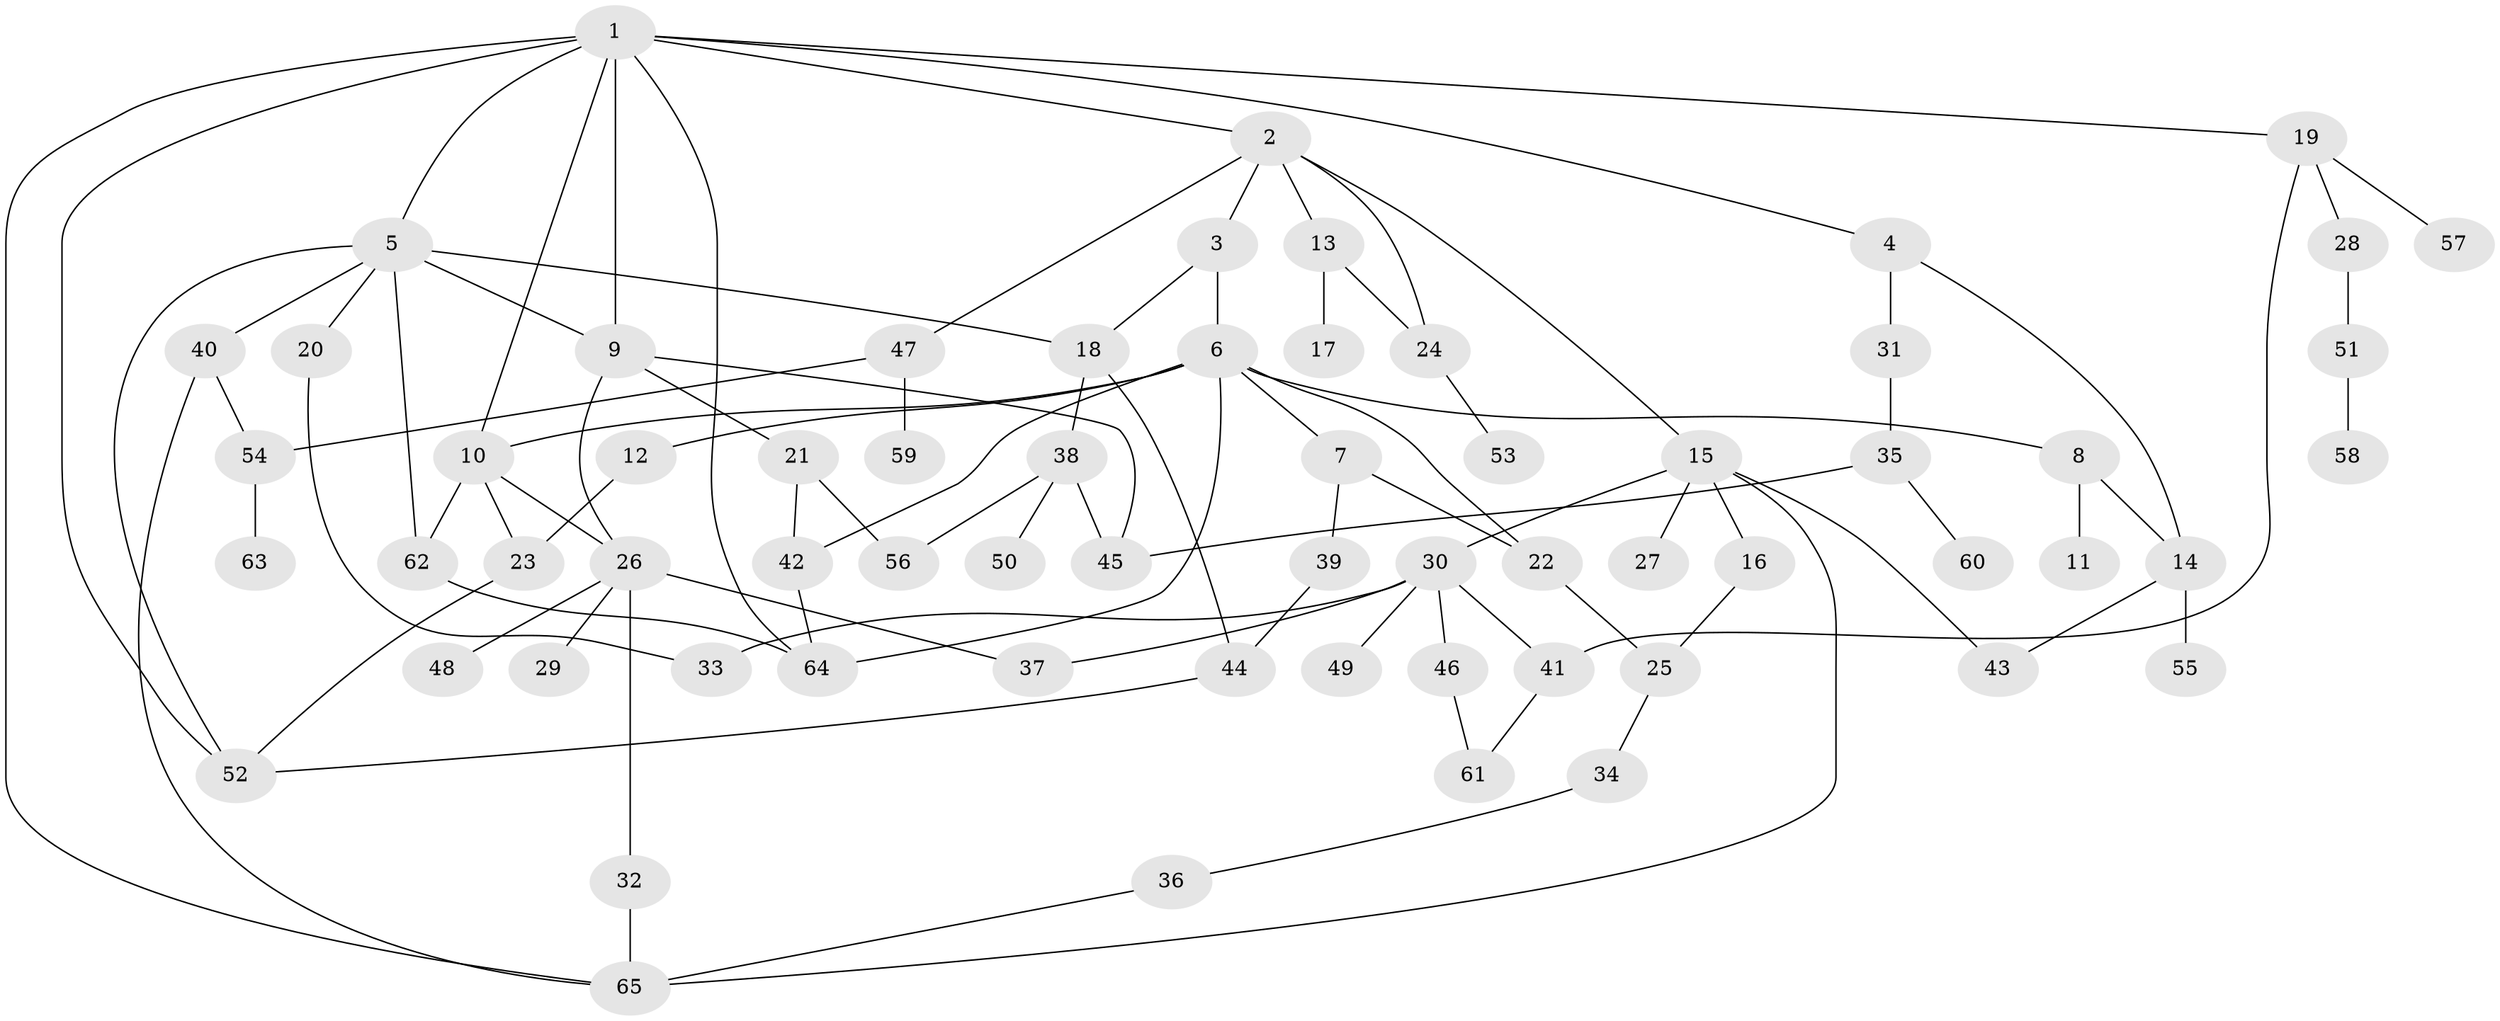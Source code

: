 // coarse degree distribution, {9: 0.05, 6: 0.125, 3: 0.125, 2: 0.25, 8: 0.025, 4: 0.1, 1: 0.275, 5: 0.05}
// Generated by graph-tools (version 1.1) at 2025/41/03/06/25 10:41:31]
// undirected, 65 vertices, 95 edges
graph export_dot {
graph [start="1"]
  node [color=gray90,style=filled];
  1;
  2;
  3;
  4;
  5;
  6;
  7;
  8;
  9;
  10;
  11;
  12;
  13;
  14;
  15;
  16;
  17;
  18;
  19;
  20;
  21;
  22;
  23;
  24;
  25;
  26;
  27;
  28;
  29;
  30;
  31;
  32;
  33;
  34;
  35;
  36;
  37;
  38;
  39;
  40;
  41;
  42;
  43;
  44;
  45;
  46;
  47;
  48;
  49;
  50;
  51;
  52;
  53;
  54;
  55;
  56;
  57;
  58;
  59;
  60;
  61;
  62;
  63;
  64;
  65;
  1 -- 2;
  1 -- 4;
  1 -- 5;
  1 -- 9;
  1 -- 19;
  1 -- 64;
  1 -- 65;
  1 -- 10;
  1 -- 52;
  2 -- 3;
  2 -- 13;
  2 -- 15;
  2 -- 24;
  2 -- 47;
  3 -- 6;
  3 -- 18;
  4 -- 31;
  4 -- 14;
  5 -- 18;
  5 -- 20;
  5 -- 40;
  5 -- 52;
  5 -- 9;
  5 -- 62;
  6 -- 7;
  6 -- 8;
  6 -- 10;
  6 -- 12;
  6 -- 42;
  6 -- 22;
  6 -- 64;
  7 -- 22;
  7 -- 39;
  8 -- 11;
  8 -- 14;
  9 -- 21;
  9 -- 26;
  9 -- 45;
  10 -- 62;
  10 -- 26;
  10 -- 23;
  12 -- 23;
  13 -- 17;
  13 -- 24;
  14 -- 55;
  14 -- 43;
  15 -- 16;
  15 -- 27;
  15 -- 30;
  15 -- 43;
  15 -- 65;
  16 -- 25;
  18 -- 38;
  18 -- 44;
  19 -- 28;
  19 -- 41;
  19 -- 57;
  20 -- 33;
  21 -- 42;
  21 -- 56;
  22 -- 25;
  23 -- 52;
  24 -- 53;
  25 -- 34;
  26 -- 29;
  26 -- 32;
  26 -- 48;
  26 -- 37;
  28 -- 51;
  30 -- 37;
  30 -- 46;
  30 -- 49;
  30 -- 41;
  30 -- 33;
  31 -- 35;
  32 -- 65;
  34 -- 36;
  35 -- 60;
  35 -- 45;
  36 -- 65;
  38 -- 45;
  38 -- 50;
  38 -- 56;
  39 -- 44;
  40 -- 54;
  40 -- 65;
  41 -- 61;
  42 -- 64;
  44 -- 52;
  46 -- 61;
  47 -- 54;
  47 -- 59;
  51 -- 58;
  54 -- 63;
  62 -- 64;
}

